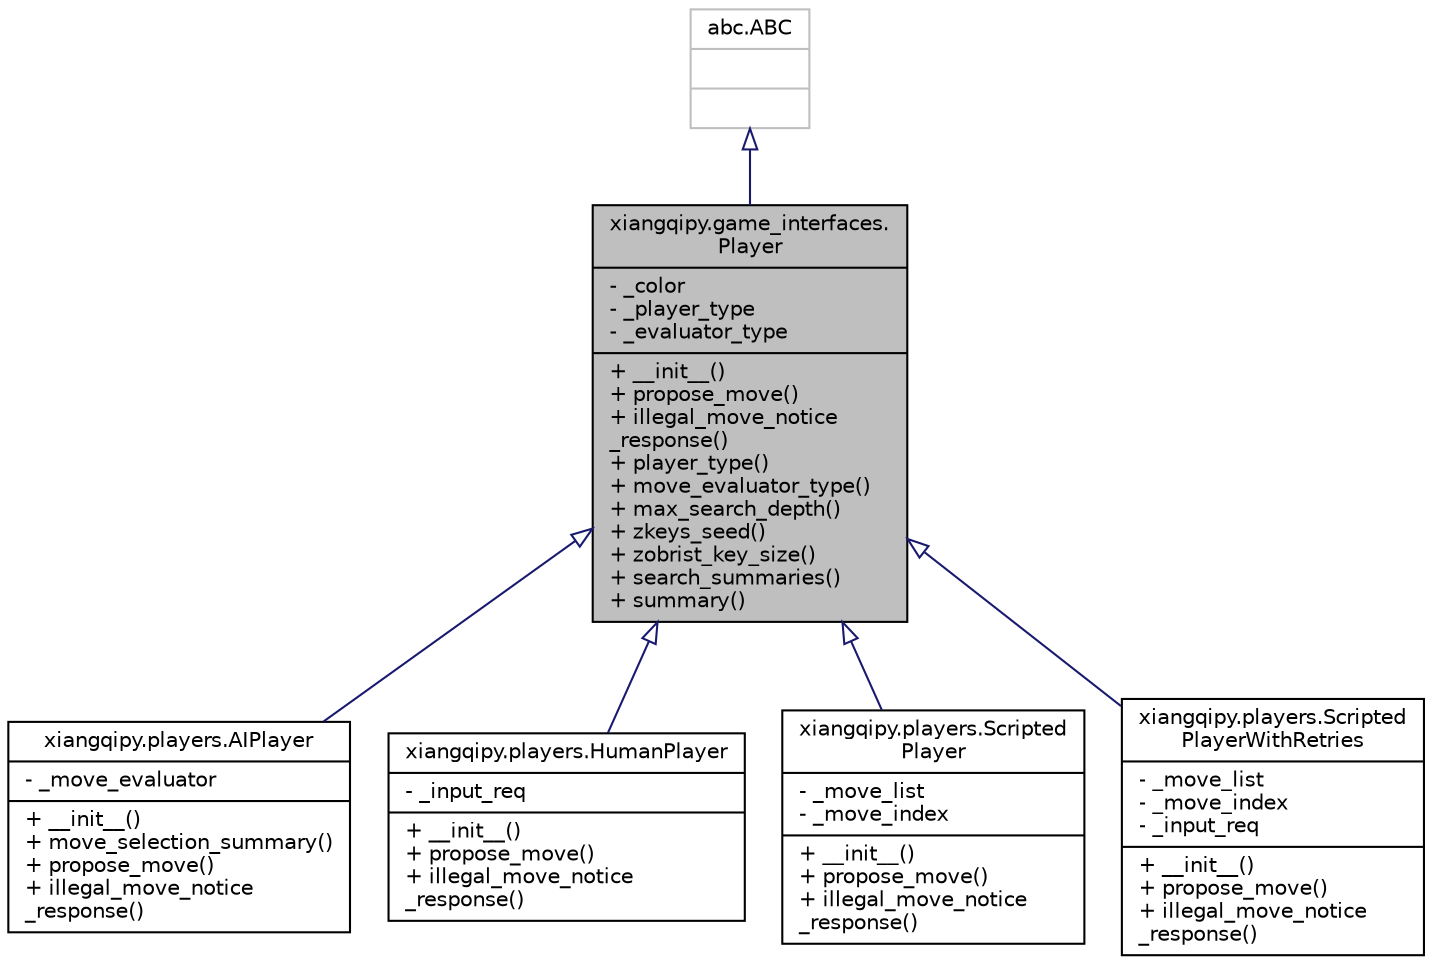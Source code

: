 digraph "xiangqipy.game_interfaces.Player"
{
 // LATEX_PDF_SIZE
  edge [fontname="Helvetica",fontsize="10",labelfontname="Helvetica",labelfontsize="10"];
  node [fontname="Helvetica",fontsize="10",shape=record];
  Node1 [label="{xiangqipy.game_interfaces.\lPlayer\n|- _color\l- _player_type\l- _evaluator_type\l|+ __init__()\l+ propose_move()\l+ illegal_move_notice\l_response()\l+ player_type()\l+ move_evaluator_type()\l+ max_search_depth()\l+ zkeys_seed()\l+ zobrist_key_size()\l+ search_summaries()\l+ summary()\l}",height=0.2,width=0.4,color="black", fillcolor="grey75", style="filled", fontcolor="black",tooltip="Can take a turn in a Game."];
  Node2 -> Node1 [dir="back",color="midnightblue",fontsize="10",style="solid",arrowtail="onormal",fontname="Helvetica"];
  Node2 [label="{abc.ABC\n||}",height=0.2,width=0.4,color="grey75", fillcolor="white", style="filled",tooltip=" "];
  Node1 -> Node3 [dir="back",color="midnightblue",fontsize="10",style="solid",arrowtail="onormal",fontname="Helvetica"];
  Node3 [label="{xiangqipy.players.AIPlayer\n|- _move_evaluator\l|+ __init__()\l+ move_selection_summary()\l+ propose_move()\l+ illegal_move_notice\l_response()\l}",height=0.2,width=0.4,color="black", fillcolor="white", style="filled",URL="$classxiangqipy_1_1players_1_1AIPlayer.html",tooltip="Proposed moves selected using an implementation of core MoveEvaluator."];
  Node1 -> Node4 [dir="back",color="midnightblue",fontsize="10",style="solid",arrowtail="onormal",fontname="Helvetica"];
  Node4 [label="{xiangqipy.players.HumanPlayer\n|- _input_req\l|+ __init__()\l+ propose_move()\l+ illegal_move_notice\l_response()\l}",height=0.2,width=0.4,color="black", fillcolor="white", style="filled",URL="$classxiangqipy_1_1players_1_1HumanPlayer.html",tooltip="Uses terminal UI to propose moves."];
  Node1 -> Node5 [dir="back",color="midnightblue",fontsize="10",style="solid",arrowtail="onormal",fontname="Helvetica"];
  Node5 [label="{xiangqipy.players.Scripted\lPlayer\n|- _move_list\l- _move_index\l|+ __init__()\l+ propose_move()\l+ illegal_move_notice\l_response()\l}",height=0.2,width=0.4,color="black", fillcolor="white", style="filled",URL="$classxiangqipy_1_1players_1_1ScriptedPlayer.html",tooltip="Proposes moves sequentially from a list of algebraic notation moves."];
  Node1 -> Node6 [dir="back",color="midnightblue",fontsize="10",style="solid",arrowtail="onormal",fontname="Helvetica"];
  Node6 [label="{xiangqipy.players.Scripted\lPlayerWithRetries\n|- _move_list\l- _move_index\l- _input_req\l|+ __init__()\l+ propose_move()\l+ illegal_move_notice\l_response()\l}",height=0.2,width=0.4,color="black", fillcolor="white", style="filled",URL="$classxiangqipy_1_1players_1_1ScriptedPlayerWithRetries.html",tooltip="Has intentionally illegal move in list, followed by legal move (for tests)."];
}
